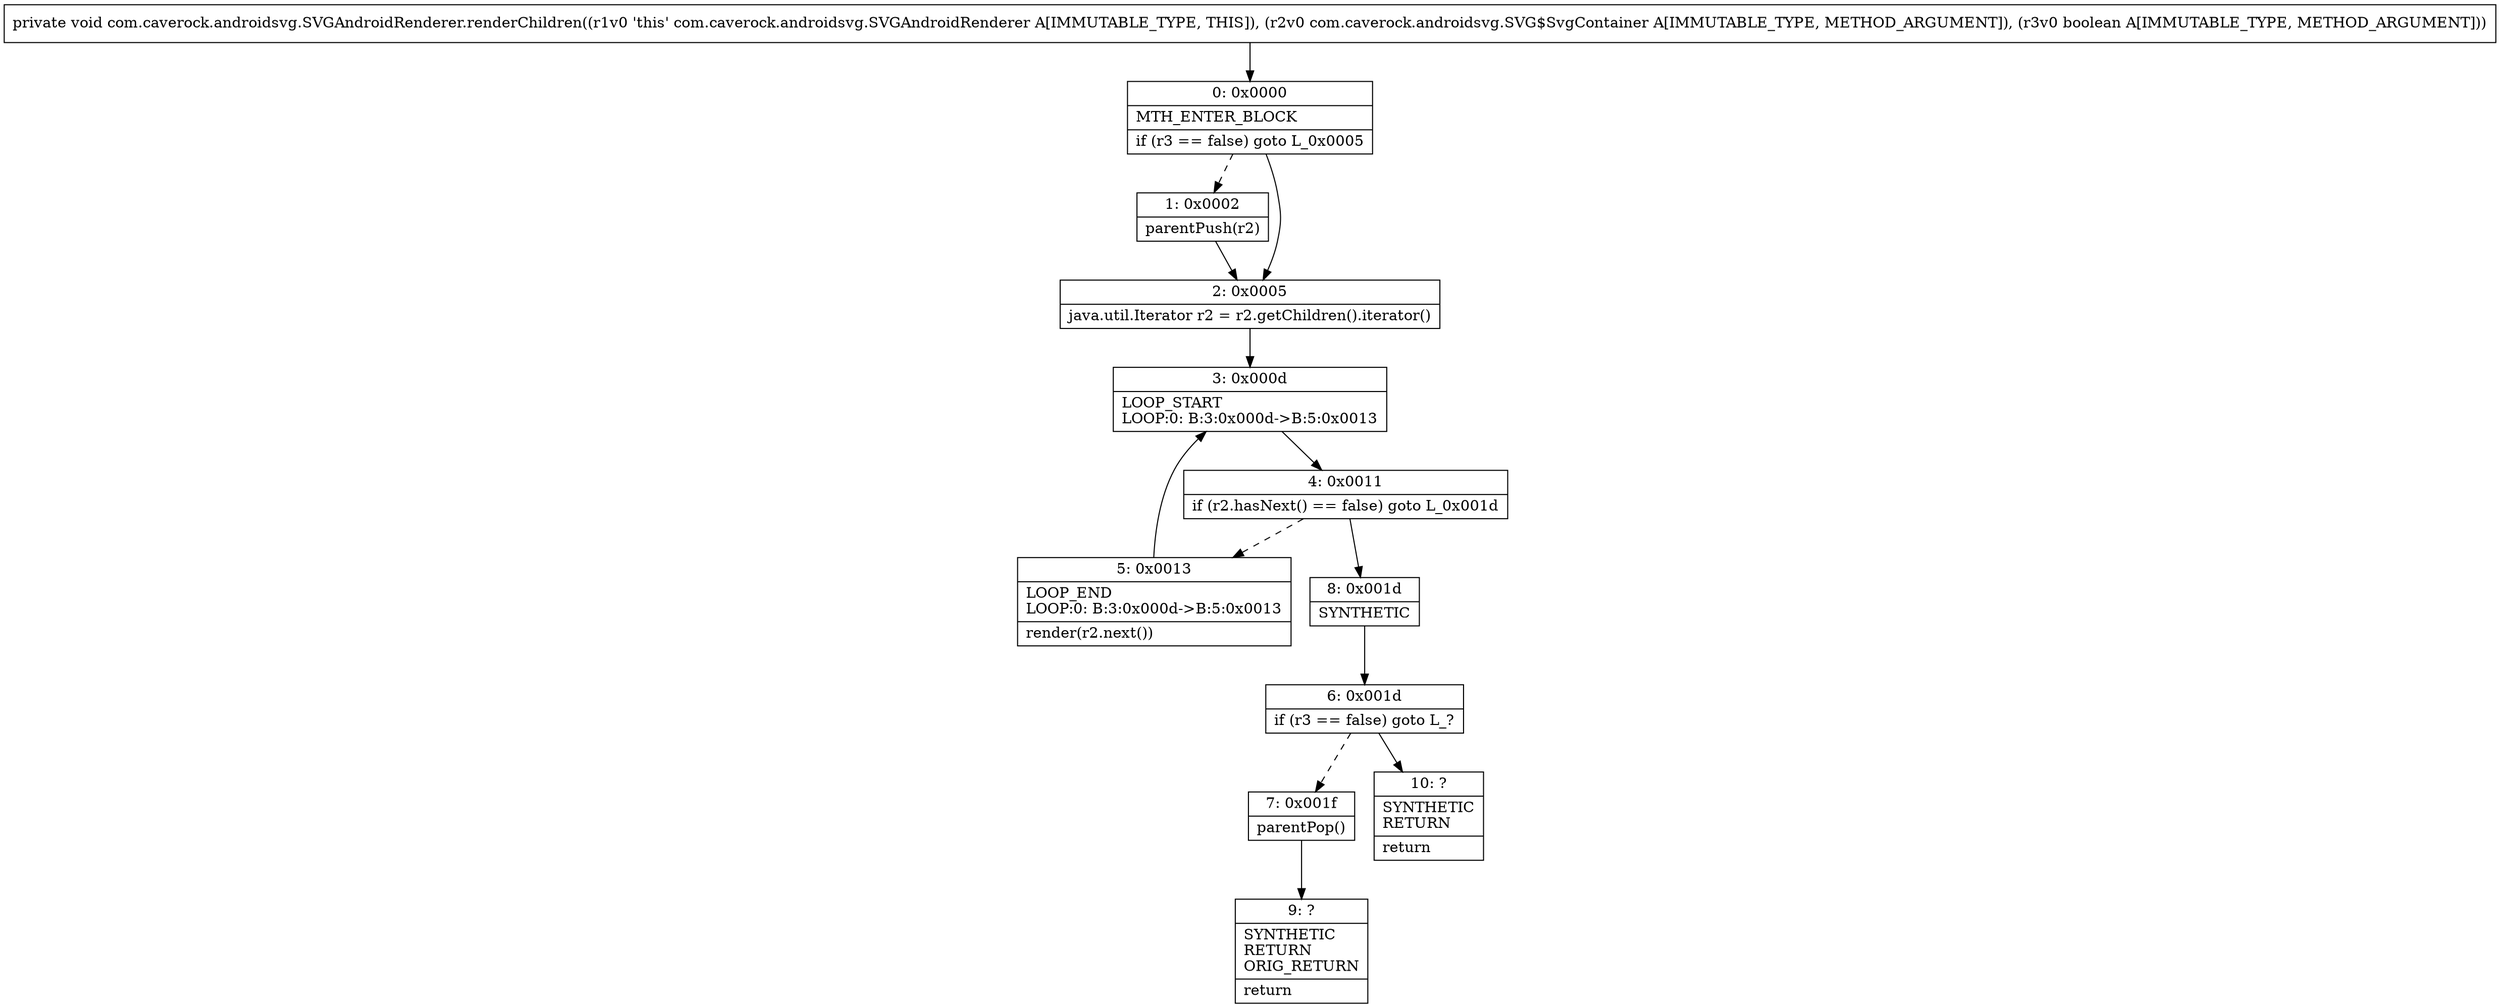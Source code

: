 digraph "CFG forcom.caverock.androidsvg.SVGAndroidRenderer.renderChildren(Lcom\/caverock\/androidsvg\/SVG$SvgContainer;Z)V" {
Node_0 [shape=record,label="{0\:\ 0x0000|MTH_ENTER_BLOCK\l|if (r3 == false) goto L_0x0005\l}"];
Node_1 [shape=record,label="{1\:\ 0x0002|parentPush(r2)\l}"];
Node_2 [shape=record,label="{2\:\ 0x0005|java.util.Iterator r2 = r2.getChildren().iterator()\l}"];
Node_3 [shape=record,label="{3\:\ 0x000d|LOOP_START\lLOOP:0: B:3:0x000d\-\>B:5:0x0013\l}"];
Node_4 [shape=record,label="{4\:\ 0x0011|if (r2.hasNext() == false) goto L_0x001d\l}"];
Node_5 [shape=record,label="{5\:\ 0x0013|LOOP_END\lLOOP:0: B:3:0x000d\-\>B:5:0x0013\l|render(r2.next())\l}"];
Node_6 [shape=record,label="{6\:\ 0x001d|if (r3 == false) goto L_?\l}"];
Node_7 [shape=record,label="{7\:\ 0x001f|parentPop()\l}"];
Node_8 [shape=record,label="{8\:\ 0x001d|SYNTHETIC\l}"];
Node_9 [shape=record,label="{9\:\ ?|SYNTHETIC\lRETURN\lORIG_RETURN\l|return\l}"];
Node_10 [shape=record,label="{10\:\ ?|SYNTHETIC\lRETURN\l|return\l}"];
MethodNode[shape=record,label="{private void com.caverock.androidsvg.SVGAndroidRenderer.renderChildren((r1v0 'this' com.caverock.androidsvg.SVGAndroidRenderer A[IMMUTABLE_TYPE, THIS]), (r2v0 com.caverock.androidsvg.SVG$SvgContainer A[IMMUTABLE_TYPE, METHOD_ARGUMENT]), (r3v0 boolean A[IMMUTABLE_TYPE, METHOD_ARGUMENT])) }"];
MethodNode -> Node_0;
Node_0 -> Node_1[style=dashed];
Node_0 -> Node_2;
Node_1 -> Node_2;
Node_2 -> Node_3;
Node_3 -> Node_4;
Node_4 -> Node_5[style=dashed];
Node_4 -> Node_8;
Node_5 -> Node_3;
Node_6 -> Node_7[style=dashed];
Node_6 -> Node_10;
Node_7 -> Node_9;
Node_8 -> Node_6;
}

